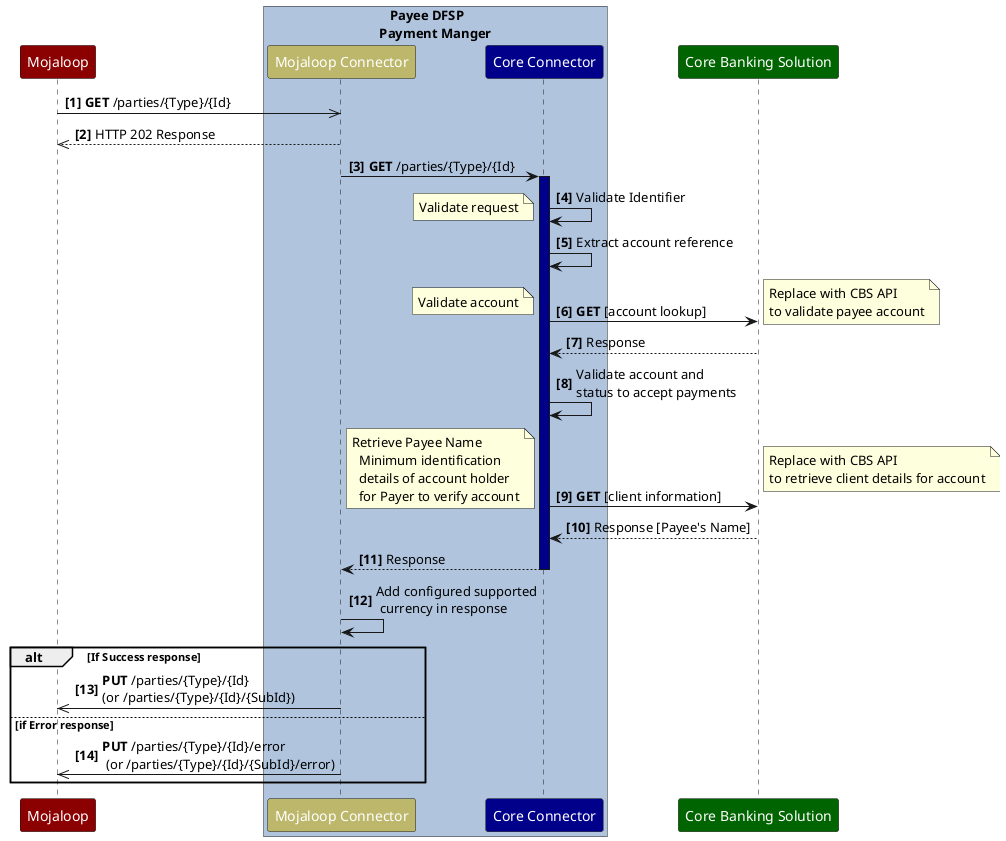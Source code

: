 @startuml PayeeDFSPDiscoveryPattern
/'*****
--------------
******'/

' declare title
' title PayeeDFSPDiscoveryPattern
' declare actors
skinparam participant {
  FontColor white
}
participant "Mojaloop" as Switch #DarkRed
box "   Payee DFSP\nPayment Manger" #LightSteelBlue
  participant "Mojaloop Connector" as MC #DarkKhaki
  participant "Core Connector" as CC  #DarkBlue
end box
participant "Core Banking Solution" as CBS #DarkGreen

autonumber 1 1 "<b>[0]"


Switch->>MC: **GET** /parties/{Type}/{Id}
MC-->>Switch: HTTP 202 Response
MC->CC: **GET** /parties/{Type}/{Id}
activate CC #DarkBlue
CC->CC: Validate Identifier
note left
 Validate request
end note
CC->CC: Extract account reference
CC->CBS: **GET** [account lookup]
note left
 Validate account
end note
note right 
  Replace with CBS API
  to validate payee account
end note
CBS-->CC: Response
CC->CC: Validate account and \nstatus to accept payments
CC->CBS: **GET** [client information] 
note left
 Retrieve Payee Name
   Minimum identification 
   details of account holder
   for Payer to verify account
end note
note right 
  Replace with CBS API
  to retrieve client details for account
end note
CBS-->CC: Response [Payee's Name]
CC-->MC: Response
deactivate CC
MC->MC: Add configured supported\n currency in response
alt If Success response
MC->>Switch: **PUT** /parties/{Type}/{Id} \n(or /parties/{Type}/{Id}/{SubId})
else if Error response
MC->>Switch: **PUT** /parties/{Type}/{Id}/error\n (or /parties/{Type}/{Id}/{SubId}/error)
end


@enduml